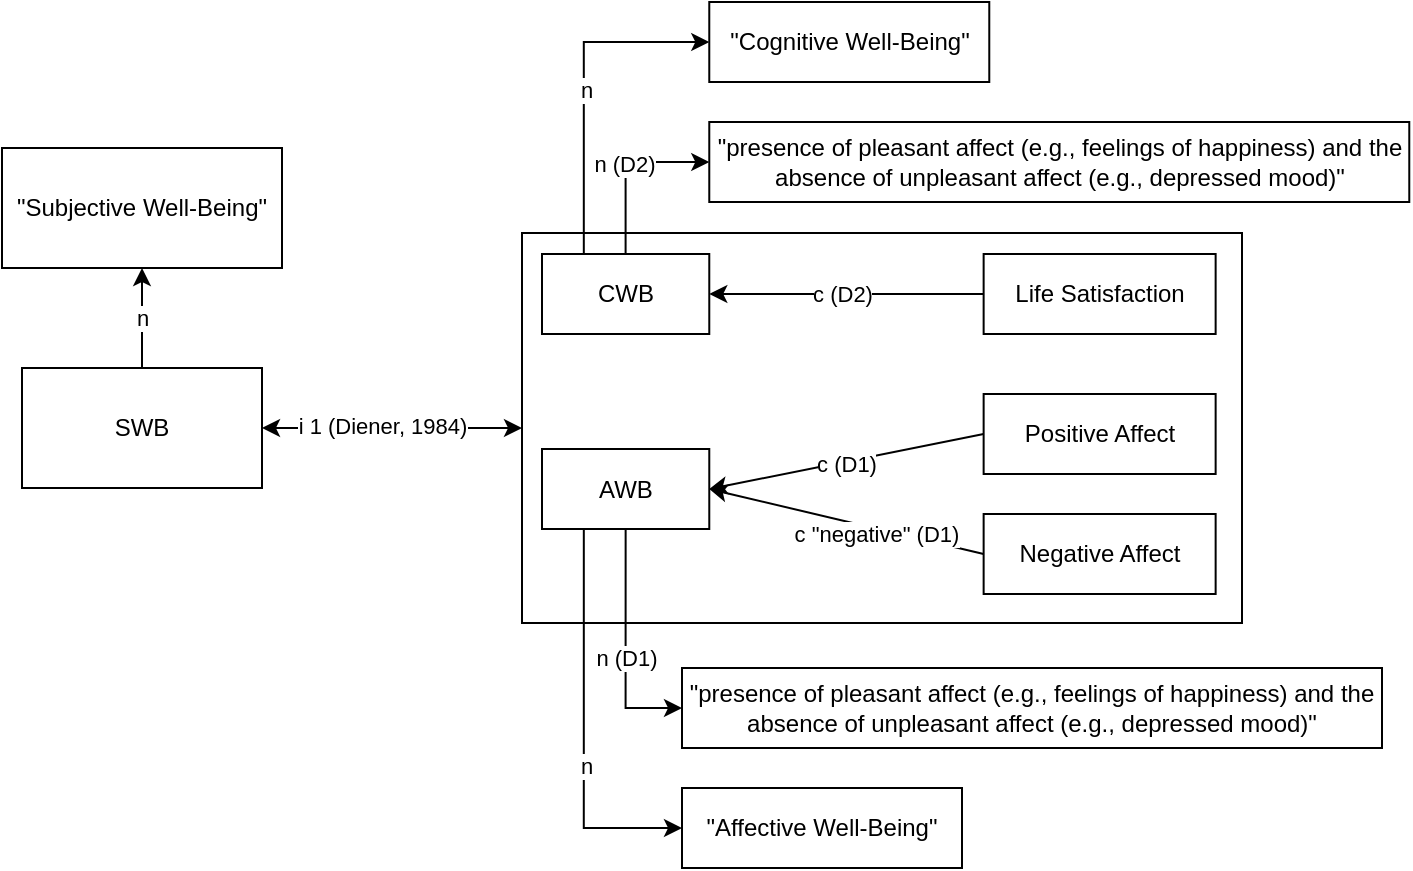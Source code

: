 <mxfile version="24.0.7" type="github" pages="4">
  <diagram name="SWB" id="lDWctNavx0JwR5wB9KHT">
    <mxGraphModel dx="895" dy="575" grid="1" gridSize="10" guides="1" tooltips="1" connect="1" arrows="1" fold="1" page="1" pageScale="1" pageWidth="827" pageHeight="1169" math="0" shadow="0">
      <root>
        <mxCell id="0" />
        <mxCell id="1" parent="0" />
        <mxCell id="3ZIgrcCEoqgqzwrMyJDK-28" value="" style="group" vertex="1" connectable="0" parent="1">
          <mxGeometry x="40" y="60" width="703.64" height="433" as="geometry" />
        </mxCell>
        <mxCell id="uovrzQuPYYnQdHTZQtlD-3" style="edgeStyle=orthogonalEdgeStyle;rounded=0;orthogonalLoop=1;jettySize=auto;html=1;entryX=0.5;entryY=1;entryDx=0;entryDy=0;" parent="3ZIgrcCEoqgqzwrMyJDK-28" source="uovrzQuPYYnQdHTZQtlD-1" target="uovrzQuPYYnQdHTZQtlD-2" edge="1">
          <mxGeometry relative="1" as="geometry" />
        </mxCell>
        <mxCell id="uovrzQuPYYnQdHTZQtlD-4" value="n" style="edgeLabel;html=1;align=center;verticalAlign=middle;resizable=0;points=[];" parent="uovrzQuPYYnQdHTZQtlD-3" vertex="1" connectable="0">
          <mxGeometry relative="1" as="geometry">
            <mxPoint as="offset" />
          </mxGeometry>
        </mxCell>
        <mxCell id="uovrzQuPYYnQdHTZQtlD-6" value="" style="edgeStyle=orthogonalEdgeStyle;rounded=0;orthogonalLoop=1;jettySize=auto;html=1;startArrow=classic;startFill=1;" parent="3ZIgrcCEoqgqzwrMyJDK-28" source="uovrzQuPYYnQdHTZQtlD-1" target="uovrzQuPYYnQdHTZQtlD-5" edge="1">
          <mxGeometry relative="1" as="geometry" />
        </mxCell>
        <mxCell id="uovrzQuPYYnQdHTZQtlD-10" value="i 1 (Diener, 1984)" style="edgeLabel;html=1;align=center;verticalAlign=middle;resizable=0;points=[];" parent="uovrzQuPYYnQdHTZQtlD-6" vertex="1" connectable="0">
          <mxGeometry x="-0.075" y="1" relative="1" as="geometry">
            <mxPoint as="offset" />
          </mxGeometry>
        </mxCell>
        <mxCell id="uovrzQuPYYnQdHTZQtlD-1" value="SWB" style="rounded=0;whiteSpace=wrap;html=1;" parent="3ZIgrcCEoqgqzwrMyJDK-28" vertex="1">
          <mxGeometry x="10" y="183" width="120" height="60" as="geometry" />
        </mxCell>
        <mxCell id="uovrzQuPYYnQdHTZQtlD-2" value="&quot;Subjective Well-Being&quot;" style="rounded=0;whiteSpace=wrap;html=1;" parent="3ZIgrcCEoqgqzwrMyJDK-28" vertex="1">
          <mxGeometry y="73" width="140" height="60" as="geometry" />
        </mxCell>
        <mxCell id="uovrzQuPYYnQdHTZQtlD-5" value="" style="whiteSpace=wrap;html=1;rounded=0;" parent="3ZIgrcCEoqgqzwrMyJDK-28" vertex="1">
          <mxGeometry x="260" y="115.5" width="360" height="195" as="geometry" />
        </mxCell>
        <mxCell id="3ZIgrcCEoqgqzwrMyJDK-10" style="edgeStyle=orthogonalEdgeStyle;rounded=0;orthogonalLoop=1;jettySize=auto;html=1;exitX=0;exitY=0.5;exitDx=0;exitDy=0;entryX=1;entryY=0.5;entryDx=0;entryDy=0;" edge="1" parent="3ZIgrcCEoqgqzwrMyJDK-28" source="uovrzQuPYYnQdHTZQtlD-7" target="3ZIgrcCEoqgqzwrMyJDK-9">
          <mxGeometry relative="1" as="geometry" />
        </mxCell>
        <mxCell id="3ZIgrcCEoqgqzwrMyJDK-11" value="c (D2)" style="edgeLabel;html=1;align=center;verticalAlign=middle;resizable=0;points=[];" vertex="1" connectable="0" parent="3ZIgrcCEoqgqzwrMyJDK-10">
          <mxGeometry x="0.042" relative="1" as="geometry">
            <mxPoint as="offset" />
          </mxGeometry>
        </mxCell>
        <mxCell id="uovrzQuPYYnQdHTZQtlD-7" value="Life Satisfaction" style="rounded=0;whiteSpace=wrap;html=1;" parent="3ZIgrcCEoqgqzwrMyJDK-28" vertex="1">
          <mxGeometry x="490.82" y="126" width="116" height="40" as="geometry" />
        </mxCell>
        <mxCell id="3ZIgrcCEoqgqzwrMyJDK-20" style="edgeStyle=orthogonalEdgeStyle;rounded=0;orthogonalLoop=1;jettySize=auto;html=1;exitX=0.5;exitY=1;exitDx=0;exitDy=0;entryX=0;entryY=0.5;entryDx=0;entryDy=0;" edge="1" parent="3ZIgrcCEoqgqzwrMyJDK-28" source="3ZIgrcCEoqgqzwrMyJDK-1" target="3ZIgrcCEoqgqzwrMyJDK-16">
          <mxGeometry relative="1" as="geometry" />
        </mxCell>
        <mxCell id="3ZIgrcCEoqgqzwrMyJDK-21" value="n (D1)" style="edgeLabel;html=1;align=center;verticalAlign=middle;resizable=0;points=[];" vertex="1" connectable="0" parent="3ZIgrcCEoqgqzwrMyJDK-20">
          <mxGeometry x="0.095" relative="1" as="geometry">
            <mxPoint as="offset" />
          </mxGeometry>
        </mxCell>
        <mxCell id="3ZIgrcCEoqgqzwrMyJDK-23" style="edgeStyle=orthogonalEdgeStyle;rounded=0;orthogonalLoop=1;jettySize=auto;html=1;exitX=0.25;exitY=1;exitDx=0;exitDy=0;entryX=0;entryY=0.5;entryDx=0;entryDy=0;" edge="1" parent="3ZIgrcCEoqgqzwrMyJDK-28" source="3ZIgrcCEoqgqzwrMyJDK-1" target="3ZIgrcCEoqgqzwrMyJDK-22">
          <mxGeometry relative="1" as="geometry" />
        </mxCell>
        <mxCell id="3ZIgrcCEoqgqzwrMyJDK-24" value="n" style="edgeLabel;html=1;align=center;verticalAlign=middle;resizable=0;points=[];" vertex="1" connectable="0" parent="3ZIgrcCEoqgqzwrMyJDK-23">
          <mxGeometry x="0.19" y="1" relative="1" as="geometry">
            <mxPoint as="offset" />
          </mxGeometry>
        </mxCell>
        <mxCell id="3ZIgrcCEoqgqzwrMyJDK-1" value="AWB" style="rounded=0;whiteSpace=wrap;html=1;" vertex="1" parent="3ZIgrcCEoqgqzwrMyJDK-28">
          <mxGeometry x="270" y="223.5" width="83.64" height="40" as="geometry" />
        </mxCell>
        <mxCell id="3ZIgrcCEoqgqzwrMyJDK-2" style="rounded=0;orthogonalLoop=1;jettySize=auto;html=1;entryX=1;entryY=0.5;entryDx=0;entryDy=0;exitX=0;exitY=0.5;exitDx=0;exitDy=0;" edge="1" parent="3ZIgrcCEoqgqzwrMyJDK-28" source="uovrzQuPYYnQdHTZQtlD-8" target="3ZIgrcCEoqgqzwrMyJDK-1">
          <mxGeometry relative="1" as="geometry" />
        </mxCell>
        <mxCell id="3ZIgrcCEoqgqzwrMyJDK-4" value="c (D1)" style="edgeLabel;html=1;align=center;verticalAlign=middle;resizable=0;points=[];" vertex="1" connectable="0" parent="3ZIgrcCEoqgqzwrMyJDK-2">
          <mxGeometry x="0.017" y="1" relative="1" as="geometry">
            <mxPoint as="offset" />
          </mxGeometry>
        </mxCell>
        <mxCell id="uovrzQuPYYnQdHTZQtlD-8" value="Positive Affect" style="rounded=0;whiteSpace=wrap;html=1;" parent="3ZIgrcCEoqgqzwrMyJDK-28" vertex="1">
          <mxGeometry x="490.82" y="196" width="116" height="40" as="geometry" />
        </mxCell>
        <mxCell id="3ZIgrcCEoqgqzwrMyJDK-6" style="rounded=0;orthogonalLoop=1;jettySize=auto;html=1;entryX=1;entryY=0.5;entryDx=0;entryDy=0;exitX=0;exitY=0.5;exitDx=0;exitDy=0;" edge="1" parent="3ZIgrcCEoqgqzwrMyJDK-28" source="uovrzQuPYYnQdHTZQtlD-9" target="3ZIgrcCEoqgqzwrMyJDK-1">
          <mxGeometry relative="1" as="geometry" />
        </mxCell>
        <mxCell id="3ZIgrcCEoqgqzwrMyJDK-7" value="c &quot;negative&quot; (D1)" style="edgeLabel;html=1;align=center;verticalAlign=middle;resizable=0;points=[];" vertex="1" connectable="0" parent="3ZIgrcCEoqgqzwrMyJDK-6">
          <mxGeometry x="-0.223" y="2" relative="1" as="geometry">
            <mxPoint as="offset" />
          </mxGeometry>
        </mxCell>
        <mxCell id="uovrzQuPYYnQdHTZQtlD-9" value="Negative Affect" style="rounded=0;whiteSpace=wrap;html=1;" parent="3ZIgrcCEoqgqzwrMyJDK-28" vertex="1">
          <mxGeometry x="490.82" y="256" width="116" height="40" as="geometry" />
        </mxCell>
        <mxCell id="3ZIgrcCEoqgqzwrMyJDK-14" value="" style="edgeStyle=orthogonalEdgeStyle;rounded=0;orthogonalLoop=1;jettySize=auto;html=1;entryX=0;entryY=0.5;entryDx=0;entryDy=0;" edge="1" parent="3ZIgrcCEoqgqzwrMyJDK-28" source="3ZIgrcCEoqgqzwrMyJDK-9" target="3ZIgrcCEoqgqzwrMyJDK-13">
          <mxGeometry relative="1" as="geometry" />
        </mxCell>
        <mxCell id="3ZIgrcCEoqgqzwrMyJDK-15" value="n (D2)" style="edgeLabel;html=1;align=center;verticalAlign=middle;resizable=0;points=[];" vertex="1" connectable="0" parent="3ZIgrcCEoqgqzwrMyJDK-14">
          <mxGeometry x="0.029" y="1" relative="1" as="geometry">
            <mxPoint as="offset" />
          </mxGeometry>
        </mxCell>
        <mxCell id="3ZIgrcCEoqgqzwrMyJDK-26" style="edgeStyle=orthogonalEdgeStyle;rounded=0;orthogonalLoop=1;jettySize=auto;html=1;exitX=0.25;exitY=0;exitDx=0;exitDy=0;entryX=0;entryY=0.5;entryDx=0;entryDy=0;" edge="1" parent="3ZIgrcCEoqgqzwrMyJDK-28" source="3ZIgrcCEoqgqzwrMyJDK-9" target="3ZIgrcCEoqgqzwrMyJDK-25">
          <mxGeometry relative="1" as="geometry" />
        </mxCell>
        <mxCell id="3ZIgrcCEoqgqzwrMyJDK-27" value="n" style="edgeLabel;html=1;align=center;verticalAlign=middle;resizable=0;points=[];" vertex="1" connectable="0" parent="3ZIgrcCEoqgqzwrMyJDK-26">
          <mxGeometry x="-0.029" y="-1" relative="1" as="geometry">
            <mxPoint as="offset" />
          </mxGeometry>
        </mxCell>
        <mxCell id="3ZIgrcCEoqgqzwrMyJDK-9" value="CWB" style="rounded=0;whiteSpace=wrap;html=1;" vertex="1" parent="3ZIgrcCEoqgqzwrMyJDK-28">
          <mxGeometry x="270" y="126" width="83.64" height="40" as="geometry" />
        </mxCell>
        <mxCell id="3ZIgrcCEoqgqzwrMyJDK-13" value="&quot;presence of pleasant affect (e.g., feelings of happiness) and the absence of unpleasant affect (e.g., depressed mood)&quot;" style="rounded=0;whiteSpace=wrap;html=1;" vertex="1" parent="3ZIgrcCEoqgqzwrMyJDK-28">
          <mxGeometry x="353.64" y="60" width="350" height="40" as="geometry" />
        </mxCell>
        <mxCell id="3ZIgrcCEoqgqzwrMyJDK-16" value="&quot;presence of pleasant affect (e.g., feelings of happiness) and the absence of unpleasant affect (e.g., depressed mood)&quot;" style="rounded=0;whiteSpace=wrap;html=1;" vertex="1" parent="3ZIgrcCEoqgqzwrMyJDK-28">
          <mxGeometry x="340" y="333" width="350" height="40" as="geometry" />
        </mxCell>
        <mxCell id="3ZIgrcCEoqgqzwrMyJDK-22" value="&quot;Affective Well-Being&quot;" style="rounded=0;whiteSpace=wrap;html=1;" vertex="1" parent="3ZIgrcCEoqgqzwrMyJDK-28">
          <mxGeometry x="340" y="393" width="140" height="40" as="geometry" />
        </mxCell>
        <mxCell id="3ZIgrcCEoqgqzwrMyJDK-25" value="&quot;Cognitive Well-Being&quot;" style="rounded=0;whiteSpace=wrap;html=1;" vertex="1" parent="3ZIgrcCEoqgqzwrMyJDK-28">
          <mxGeometry x="353.64" width="140" height="40" as="geometry" />
        </mxCell>
      </root>
    </mxGraphModel>
  </diagram>
  <diagram id="ACvuybFyy6VrjY2wuc-I" name="Others">
    <mxGraphModel dx="984" dy="633" grid="1" gridSize="10" guides="1" tooltips="1" connect="1" arrows="1" fold="1" page="1" pageScale="1" pageWidth="827" pageHeight="1169" math="0" shadow="0">
      <root>
        <mxCell id="0" />
        <mxCell id="1" parent="0" />
      </root>
    </mxGraphModel>
  </diagram>
  <diagram id="kpa7ql_yANOzpYV5pB9e" name="Theory">
    <mxGraphModel dx="757" dy="487" grid="1" gridSize="10" guides="1" tooltips="1" connect="1" arrows="1" fold="1" page="1" pageScale="1" pageWidth="827" pageHeight="1169" math="0" shadow="0">
      <root>
        <mxCell id="0" />
        <mxCell id="1" parent="0" />
        <mxCell id="A-w8TeFKZ6NLx6qVMdYu-3" style="edgeStyle=orthogonalEdgeStyle;rounded=0;orthogonalLoop=1;jettySize=auto;html=1;exitX=1;exitY=0.5;exitDx=0;exitDy=0;entryX=0;entryY=0.5;entryDx=0;entryDy=0;" edge="1" parent="1" source="A-w8TeFKZ6NLx6qVMdYu-1" target="A-w8TeFKZ6NLx6qVMdYu-2">
          <mxGeometry relative="1" as="geometry" />
        </mxCell>
        <mxCell id="A-w8TeFKZ6NLx6qVMdYu-4" value="c (X)" style="edgeLabel;html=1;align=center;verticalAlign=middle;resizable=0;points=[];" vertex="1" connectable="0" parent="A-w8TeFKZ6NLx6qVMdYu-3">
          <mxGeometry x="0.067" relative="1" as="geometry">
            <mxPoint x="-2" as="offset" />
          </mxGeometry>
        </mxCell>
        <mxCell id="A-w8TeFKZ6NLx6qVMdYu-1" value="LifeEvent" style="rounded=0;whiteSpace=wrap;html=1;" vertex="1" parent="1">
          <mxGeometry x="40" y="160" width="120" height="40" as="geometry" />
        </mxCell>
        <mxCell id="A-w8TeFKZ6NLx6qVMdYu-7" value="" style="edgeStyle=orthogonalEdgeStyle;rounded=0;orthogonalLoop=1;jettySize=auto;html=1;" edge="1" parent="1" source="A-w8TeFKZ6NLx6qVMdYu-2" target="A-w8TeFKZ6NLx6qVMdYu-6">
          <mxGeometry relative="1" as="geometry" />
        </mxCell>
        <mxCell id="A-w8TeFKZ6NLx6qVMdYu-8" value="c (X)" style="edgeLabel;html=1;align=center;verticalAlign=middle;resizable=0;points=[];" vertex="1" connectable="0" parent="A-w8TeFKZ6NLx6qVMdYu-7">
          <mxGeometry x="-0.4" y="-1" relative="1" as="geometry">
            <mxPoint as="offset" />
          </mxGeometry>
        </mxCell>
        <mxCell id="A-w8TeFKZ6NLx6qVMdYu-2" value="InitialReaction" style="rounded=0;whiteSpace=wrap;html=1;" vertex="1" parent="1">
          <mxGeometry x="220" y="160" width="120" height="40" as="geometry" />
        </mxCell>
        <mxCell id="A-w8TeFKZ6NLx6qVMdYu-13" style="edgeStyle=orthogonalEdgeStyle;rounded=0;orthogonalLoop=1;jettySize=auto;html=1;exitX=0.5;exitY=1;exitDx=0;exitDy=0;entryX=0.5;entryY=0;entryDx=0;entryDy=0;" edge="1" parent="1" source="A-w8TeFKZ6NLx6qVMdYu-6" target="A-w8TeFKZ6NLx6qVMdYu-12">
          <mxGeometry relative="1" as="geometry" />
        </mxCell>
        <mxCell id="A-w8TeFKZ6NLx6qVMdYu-6" value="SWB" style="rounded=0;whiteSpace=wrap;html=1;" vertex="1" parent="1">
          <mxGeometry x="390" y="160" width="60" height="40" as="geometry" />
        </mxCell>
        <mxCell id="A-w8TeFKZ6NLx6qVMdYu-14" style="edgeStyle=orthogonalEdgeStyle;rounded=0;orthogonalLoop=1;jettySize=auto;html=1;exitX=1;exitY=0.5;exitDx=0;exitDy=0;entryX=0;entryY=0.5;entryDx=0;entryDy=0;" edge="1" parent="1" source="A-w8TeFKZ6NLx6qVMdYu-9" target="A-w8TeFKZ6NLx6qVMdYu-12">
          <mxGeometry relative="1" as="geometry" />
        </mxCell>
        <mxCell id="A-w8TeFKZ6NLx6qVMdYu-9" value="SWBSetPoint" style="rounded=0;whiteSpace=wrap;html=1;" vertex="1" parent="1">
          <mxGeometry x="220" y="240" width="120" height="40" as="geometry" />
        </mxCell>
        <mxCell id="g48SRaJ_zTbqPzLMM2-U-6" style="edgeStyle=orthogonalEdgeStyle;rounded=0;orthogonalLoop=1;jettySize=auto;html=1;exitX=0.5;exitY=0;exitDx=0;exitDy=0;entryX=0.5;entryY=1;entryDx=0;entryDy=0;" edge="1" parent="1" source="A-w8TeFKZ6NLx6qVMdYu-10" target="g48SRaJ_zTbqPzLMM2-U-5">
          <mxGeometry relative="1" as="geometry" />
        </mxCell>
        <mxCell id="A-w8TeFKZ6NLx6qVMdYu-10" value="DeltaSWB" style="rounded=0;whiteSpace=wrap;html=1;" vertex="1" parent="1">
          <mxGeometry x="505" y="240" width="85" height="40" as="geometry" />
        </mxCell>
        <mxCell id="A-w8TeFKZ6NLx6qVMdYu-15" style="edgeStyle=orthogonalEdgeStyle;rounded=0;orthogonalLoop=1;jettySize=auto;html=1;exitX=1;exitY=0.5;exitDx=0;exitDy=0;entryX=0;entryY=0.5;entryDx=0;entryDy=0;" edge="1" parent="1" source="A-w8TeFKZ6NLx6qVMdYu-12" target="A-w8TeFKZ6NLx6qVMdYu-10">
          <mxGeometry relative="1" as="geometry" />
        </mxCell>
        <mxCell id="g48SRaJ_zTbqPzLMM2-U-11" value="c" style="edgeLabel;html=1;align=center;verticalAlign=middle;resizable=0;points=[];" vertex="1" connectable="0" parent="A-w8TeFKZ6NLx6qVMdYu-15">
          <mxGeometry y="-1" relative="1" as="geometry">
            <mxPoint as="offset" />
          </mxGeometry>
        </mxCell>
        <mxCell id="A-w8TeFKZ6NLx6qVMdYu-12" value="&lt;span title=&quot;Greek-language text&quot;&gt;&lt;span lang=&quot;el&quot;&gt;α&lt;/span&gt;&lt;/span&gt;" style="rhombus;whiteSpace=wrap;html=1;" vertex="1" parent="1">
          <mxGeometry x="400" y="240" width="40" height="40" as="geometry" />
        </mxCell>
        <mxCell id="A-w8TeFKZ6NLx6qVMdYu-16" value="&lt;span title=&quot;Greek-language text&quot;&gt;&lt;span lang=&quot;el&quot;&gt;α: SWBSetPoint - SWB&lt;br&gt;&lt;/span&gt;&lt;/span&gt;" style="text;html=1;align=center;verticalAlign=middle;whiteSpace=wrap;rounded=0;" vertex="1" parent="1">
          <mxGeometry x="335" y="290" width="170" height="30" as="geometry" />
        </mxCell>
        <mxCell id="g48SRaJ_zTbqPzLMM2-U-4" style="edgeStyle=orthogonalEdgeStyle;rounded=0;orthogonalLoop=1;jettySize=auto;html=1;exitX=0.5;exitY=1;exitDx=0;exitDy=0;entryX=0.5;entryY=0;entryDx=0;entryDy=0;" edge="1" parent="1" source="g48SRaJ_zTbqPzLMM2-U-1" target="A-w8TeFKZ6NLx6qVMdYu-6">
          <mxGeometry relative="1" as="geometry" />
        </mxCell>
        <mxCell id="g48SRaJ_zTbqPzLMM2-U-13" value="c" style="edgeLabel;html=1;align=center;verticalAlign=middle;resizable=0;points=[];" vertex="1" connectable="0" parent="g48SRaJ_zTbqPzLMM2-U-4">
          <mxGeometry x="-0.156" relative="1" as="geometry">
            <mxPoint as="offset" />
          </mxGeometry>
        </mxCell>
        <mxCell id="g48SRaJ_zTbqPzLMM2-U-1" value="AdaptationRate" style="rounded=0;whiteSpace=wrap;html=1;" vertex="1" parent="1">
          <mxGeometry x="360" y="80" width="120" height="40" as="geometry" />
        </mxCell>
        <mxCell id="g48SRaJ_zTbqPzLMM2-U-7" style="edgeStyle=orthogonalEdgeStyle;rounded=0;orthogonalLoop=1;jettySize=auto;html=1;exitX=0;exitY=0.5;exitDx=0;exitDy=0;entryX=1;entryY=0.5;entryDx=0;entryDy=0;" edge="1" parent="1" source="g48SRaJ_zTbqPzLMM2-U-5" target="g48SRaJ_zTbqPzLMM2-U-1">
          <mxGeometry relative="1" as="geometry" />
        </mxCell>
        <mxCell id="g48SRaJ_zTbqPzLMM2-U-10" value="c" style="edgeLabel;html=1;align=center;verticalAlign=middle;resizable=0;points=[];" vertex="1" connectable="0" parent="g48SRaJ_zTbqPzLMM2-U-7">
          <mxGeometry x="-0.205" relative="1" as="geometry">
            <mxPoint as="offset" />
          </mxGeometry>
        </mxCell>
        <mxCell id="g48SRaJ_zTbqPzLMM2-U-5" value="&lt;span title=&quot;Greek-language text&quot;&gt;&lt;span lang=&quot;el&quot;&gt;β&lt;/span&gt;&lt;/span&gt;" style="rhombus;whiteSpace=wrap;html=1;" vertex="1" parent="1">
          <mxGeometry x="527.5" y="80" width="40" height="40" as="geometry" />
        </mxCell>
        <mxCell id="g48SRaJ_zTbqPzLMM2-U-9" style="edgeStyle=orthogonalEdgeStyle;rounded=0;orthogonalLoop=1;jettySize=auto;html=1;exitX=0;exitY=0.5;exitDx=0;exitDy=0;entryX=1;entryY=0.5;entryDx=0;entryDy=0;" edge="1" parent="1" source="g48SRaJ_zTbqPzLMM2-U-8" target="g48SRaJ_zTbqPzLMM2-U-5">
          <mxGeometry relative="1" as="geometry" />
        </mxCell>
        <mxCell id="g48SRaJ_zTbqPzLMM2-U-8" value="AdaptationRatePerson" style="rounded=0;whiteSpace=wrap;html=1;" vertex="1" parent="1">
          <mxGeometry x="620" y="80" width="140" height="40" as="geometry" />
        </mxCell>
        <mxCell id="g48SRaJ_zTbqPzLMM2-U-12" value="&lt;span title=&quot;Greek-language text&quot;&gt;&lt;span lang=&quot;el&quot;&gt;β: 0.5 * (-DeltaSWB) * AdaptationRatePerson&lt;br&gt;&lt;/span&gt;&lt;/span&gt;" style="text;html=1;align=center;verticalAlign=middle;whiteSpace=wrap;rounded=0;" vertex="1" parent="1">
          <mxGeometry x="430" y="40" width="260" height="30" as="geometry" />
        </mxCell>
      </root>
    </mxGraphModel>
  </diagram>
  <diagram id="41jwfnmlqIPnM0yVDBS0" name="Implementation">
    <mxGraphModel dx="984" dy="633" grid="1" gridSize="10" guides="1" tooltips="1" connect="1" arrows="1" fold="1" page="1" pageScale="1" pageWidth="827" pageHeight="1169" math="0" shadow="0">
      <root>
        <mxCell id="0" />
        <mxCell id="1" parent="0" />
      </root>
    </mxGraphModel>
  </diagram>
</mxfile>

